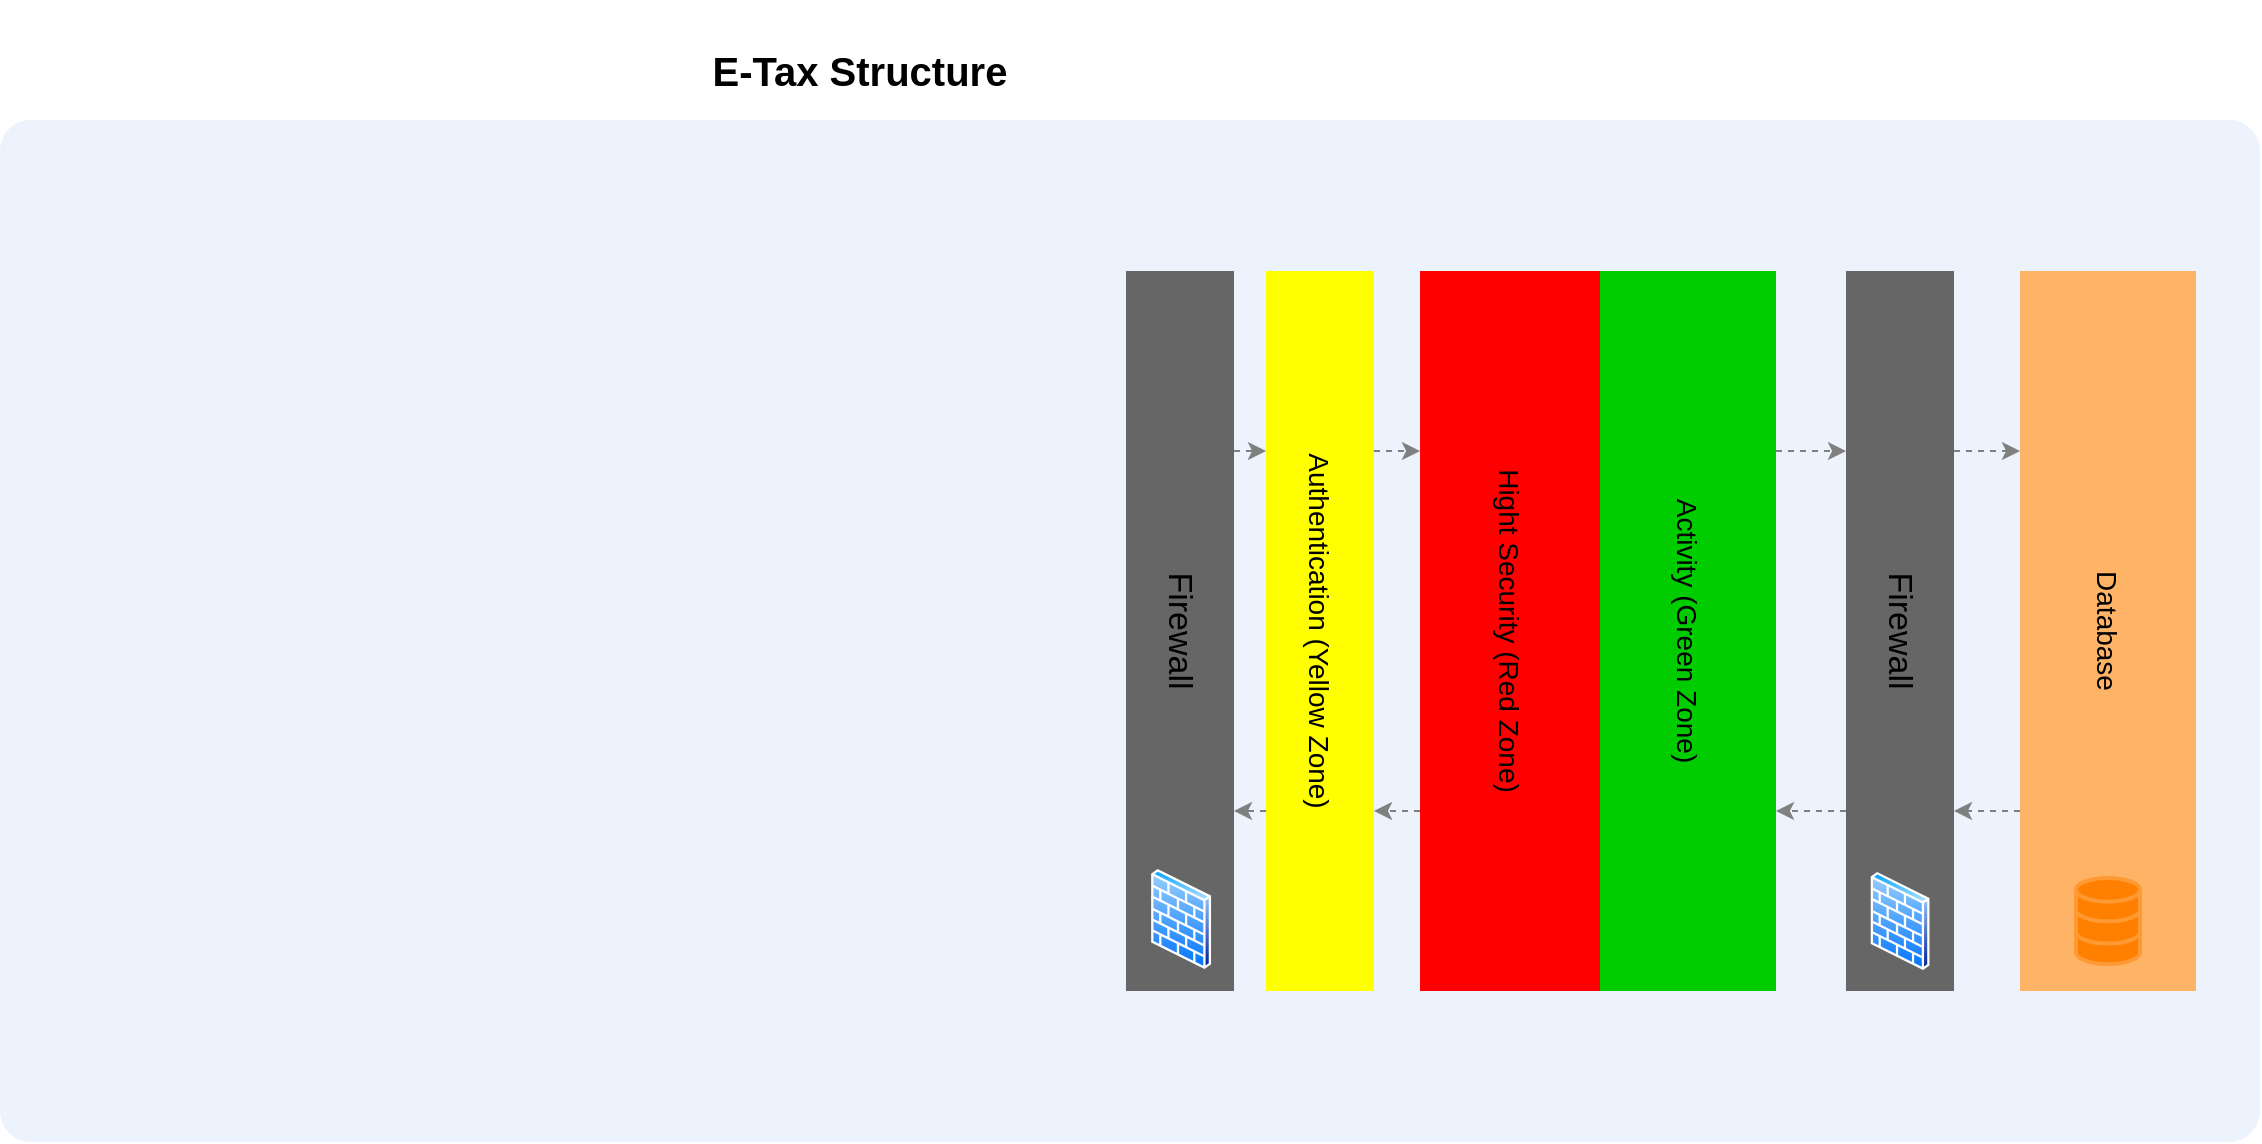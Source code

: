 <mxfile version="10.8.0" type="github"><diagram id="PLV-qCMO3cA54Ll05hI7" name="Page-1"><mxGraphModel dx="1220" dy="679" grid="0" gridSize="10" guides="1" tooltips="1" connect="1" arrows="1" fold="1" page="1" pageScale="1" pageWidth="1169" pageHeight="827" math="0" shadow="0"><root><mxCell id="0"/><mxCell id="1" parent="0"/><mxCell id="4-ckPs7uLOavXwWLIhGH-1" value="E-Tax Structure" style="text;html=1;strokeColor=none;fillColor=none;align=center;verticalAlign=middle;whiteSpace=wrap;rounded=0;fontStyle=1;fontSize=20;" vertex="1" parent="1"><mxGeometry x="320" y="20" width="260" height="70" as="geometry"/></mxCell><mxCell id="4-ckPs7uLOavXwWLIhGH-2" value="" style="rounded=1;whiteSpace=wrap;html=1;strokeColor=none;strokeWidth=1;fillColor=#dae8fc;fontSize=12;align=center;arcSize=3;opacity=50;" vertex="1" parent="1"><mxGeometry x="20" y="80" width="1130" height="511" as="geometry"/></mxCell><mxCell id="4-ckPs7uLOavXwWLIhGH-25" style="edgeStyle=orthogonalEdgeStyle;rounded=0;orthogonalLoop=1;jettySize=auto;html=1;exitX=0.75;exitY=1;exitDx=0;exitDy=0;entryX=0.75;entryY=0;entryDx=0;entryDy=0;dashed=1;strokeColor=#808080;fontSize=17;" edge="1" parent="1" source="4-ckPs7uLOavXwWLIhGH-3" target="4-ckPs7uLOavXwWLIhGH-6"><mxGeometry relative="1" as="geometry"/></mxCell><mxCell id="4-ckPs7uLOavXwWLIhGH-3" value="Hight Security (Red Zone)" style="whiteSpace=wrap;html=1;dashed=1;strokeColor=none;strokeWidth=2;fillColor=#FF0000;fontFamily=Helvetica;fontSize=14;fontColor=#000000;fontStyle=0;rotation=90;align=center;" vertex="1" parent="1"><mxGeometry x="595" y="290.5" width="360" height="90" as="geometry"/></mxCell><mxCell id="4-ckPs7uLOavXwWLIhGH-21" style="edgeStyle=orthogonalEdgeStyle;rounded=0;orthogonalLoop=1;jettySize=auto;html=1;exitX=0.25;exitY=0;exitDx=0;exitDy=0;entryX=0.25;entryY=1;entryDx=0;entryDy=0;dashed=1;strokeColor=#808080;fontSize=17;" edge="1" parent="1" source="4-ckPs7uLOavXwWLIhGH-4" target="4-ckPs7uLOavXwWLIhGH-13"><mxGeometry relative="1" as="geometry"/></mxCell><mxCell id="4-ckPs7uLOavXwWLIhGH-4" value="Activity (Green Zone)" style="whiteSpace=wrap;html=1;dashed=1;strokeColor=none;strokeWidth=2;fillColor=#00CC00;fontFamily=Helvetica;fontSize=14;fontColor=#000000;fontStyle=0;rotation=90;align=center;" vertex="1" parent="1"><mxGeometry x="684" y="291.5" width="360" height="88" as="geometry"/></mxCell><mxCell id="4-ckPs7uLOavXwWLIhGH-19" style="edgeStyle=orthogonalEdgeStyle;rounded=0;orthogonalLoop=1;jettySize=auto;html=1;exitX=0.75;exitY=1;exitDx=0;exitDy=0;entryX=0.75;entryY=0;entryDx=0;entryDy=0;dashed=1;strokeColor=#808080;fontSize=17;" edge="1" parent="1" source="4-ckPs7uLOavXwWLIhGH-5" target="4-ckPs7uLOavXwWLIhGH-13"><mxGeometry relative="1" as="geometry"/></mxCell><mxCell id="4-ckPs7uLOavXwWLIhGH-5" value="Database" style="whiteSpace=wrap;html=1;dashed=1;strokeColor=none;strokeWidth=2;fillColor=#FFB366;fontFamily=Helvetica;fontSize=14;fontColor=#000000;fontStyle=0;rotation=90;align=center;" vertex="1" parent="1"><mxGeometry x="894" y="291.5" width="360" height="88" as="geometry"/></mxCell><mxCell id="4-ckPs7uLOavXwWLIhGH-24" style="edgeStyle=orthogonalEdgeStyle;rounded=0;orthogonalLoop=1;jettySize=auto;html=1;exitX=0.25;exitY=0;exitDx=0;exitDy=0;entryX=0.25;entryY=1;entryDx=0;entryDy=0;dashed=1;strokeColor=#808080;fontSize=17;" edge="1" parent="1" source="4-ckPs7uLOavXwWLIhGH-6" target="4-ckPs7uLOavXwWLIhGH-3"><mxGeometry relative="1" as="geometry"/></mxCell><mxCell id="4-ckPs7uLOavXwWLIhGH-26" style="edgeStyle=orthogonalEdgeStyle;rounded=0;orthogonalLoop=1;jettySize=auto;html=1;exitX=0.75;exitY=1;exitDx=0;exitDy=0;entryX=0.75;entryY=0;entryDx=0;entryDy=0;dashed=1;strokeColor=#808080;fontSize=17;" edge="1" parent="1" source="4-ckPs7uLOavXwWLIhGH-6" target="4-ckPs7uLOavXwWLIhGH-9"><mxGeometry relative="1" as="geometry"/></mxCell><mxCell id="4-ckPs7uLOavXwWLIhGH-6" value="Authentication (Yellow Zone)" style="whiteSpace=wrap;html=1;dashed=1;strokeColor=none;strokeWidth=2;fillColor=#FFFF00;fontFamily=Helvetica;fontSize=14;fontColor=#000000;fontStyle=0;rotation=90;align=center;" vertex="1" parent="1"><mxGeometry x="500" y="308.5" width="360" height="54" as="geometry"/></mxCell><mxCell id="4-ckPs7uLOavXwWLIhGH-11" value="" style="group" vertex="1" connectable="0" parent="1"><mxGeometry x="430" y="308.5" width="360" height="196.5" as="geometry"/></mxCell><mxCell id="4-ckPs7uLOavXwWLIhGH-9" value="Firewall" style="whiteSpace=wrap;html=1;dashed=1;strokeColor=none;strokeWidth=2;fillColor=#666666;fontFamily=Helvetica;fontSize=17;fontColor=#000000;fontStyle=0;rotation=90;align=center;" vertex="1" parent="4-ckPs7uLOavXwWLIhGH-11"><mxGeometry width="360" height="54" as="geometry"/></mxCell><mxCell id="4-ckPs7uLOavXwWLIhGH-10" value="" style="aspect=fixed;perimeter=ellipsePerimeter;html=1;align=center;shadow=0;dashed=0;spacingTop=3;image;image=img/lib/active_directory/firewall.svg;fillColor=#990000;fontSize=20;" vertex="1" parent="4-ckPs7uLOavXwWLIhGH-11"><mxGeometry x="165" y="146" width="31" height="50" as="geometry"/></mxCell><mxCell id="4-ckPs7uLOavXwWLIhGH-12" value="" style="group" vertex="1" connectable="0" parent="1"><mxGeometry x="790" y="308.5" width="360" height="197" as="geometry"/></mxCell><mxCell id="4-ckPs7uLOavXwWLIhGH-13" value="Firewall" style="whiteSpace=wrap;html=1;dashed=1;strokeColor=none;strokeWidth=2;fillColor=#666666;fontFamily=Helvetica;fontSize=17;fontColor=#000000;fontStyle=0;rotation=90;align=center;" vertex="1" parent="4-ckPs7uLOavXwWLIhGH-12"><mxGeometry width="360" height="54" as="geometry"/></mxCell><mxCell id="4-ckPs7uLOavXwWLIhGH-14" value="" style="aspect=fixed;perimeter=ellipsePerimeter;html=1;align=center;shadow=0;dashed=0;spacingTop=3;image;image=img/lib/active_directory/firewall.svg;fillColor=#990000;fontSize=20;" vertex="1" parent="4-ckPs7uLOavXwWLIhGH-12"><mxGeometry x="165" y="147.5" width="30" height="49" as="geometry"/></mxCell><mxCell id="4-ckPs7uLOavXwWLIhGH-28" value="" style="html=1;verticalLabelPosition=bottom;align=center;labelBackgroundColor=#ffffff;verticalAlign=top;strokeWidth=2;strokeColor=#FF9933;fillColor=#FF8000;shadow=0;dashed=0;shape=mxgraph.ios7.icons.data;fontSize=17;" vertex="1" parent="4-ckPs7uLOavXwWLIhGH-12"><mxGeometry x="268" y="150.5" width="32" height="43" as="geometry"/></mxCell><mxCell id="4-ckPs7uLOavXwWLIhGH-20" style="edgeStyle=orthogonalEdgeStyle;rounded=0;orthogonalLoop=1;jettySize=auto;html=1;exitX=0.25;exitY=0;exitDx=0;exitDy=0;entryX=0.25;entryY=1;entryDx=0;entryDy=0;dashed=1;strokeColor=#808080;fontSize=17;" edge="1" parent="1" source="4-ckPs7uLOavXwWLIhGH-13" target="4-ckPs7uLOavXwWLIhGH-5"><mxGeometry relative="1" as="geometry"/></mxCell><mxCell id="4-ckPs7uLOavXwWLIhGH-22" style="edgeStyle=orthogonalEdgeStyle;rounded=0;orthogonalLoop=1;jettySize=auto;html=1;exitX=0.75;exitY=1;exitDx=0;exitDy=0;entryX=0.75;entryY=0;entryDx=0;entryDy=0;dashed=1;strokeColor=#808080;fontSize=17;" edge="1" parent="1" source="4-ckPs7uLOavXwWLIhGH-13" target="4-ckPs7uLOavXwWLIhGH-4"><mxGeometry relative="1" as="geometry"/></mxCell><mxCell id="4-ckPs7uLOavXwWLIhGH-27" style="edgeStyle=orthogonalEdgeStyle;rounded=0;orthogonalLoop=1;jettySize=auto;html=1;exitX=0.25;exitY=0;exitDx=0;exitDy=0;entryX=0.25;entryY=1;entryDx=0;entryDy=0;dashed=1;strokeColor=#808080;fontSize=17;" edge="1" parent="1" source="4-ckPs7uLOavXwWLIhGH-9" target="4-ckPs7uLOavXwWLIhGH-6"><mxGeometry relative="1" as="geometry"/></mxCell></root></mxGraphModel></diagram></mxfile>